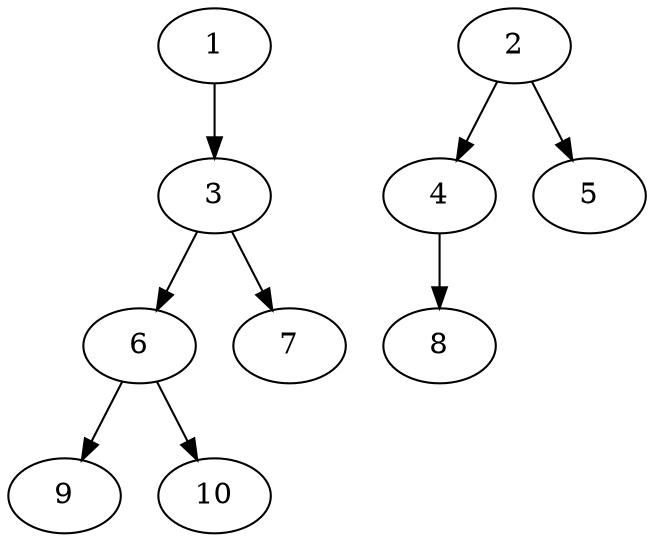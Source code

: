 // DAG automatically generated by daggen at Thu Oct  3 13:58:04 2019
// ./daggen --dot -n 10 --ccr 0.4 --fat 0.5 --regular 0.9 --density 0.6 --mindata 5242880 --maxdata 52428800 
digraph G {
  1 [size="118343680", alpha="0.13", expect_size="47337472"] 
  1 -> 3 [size ="47337472"]
  2 [size="89446400", alpha="0.02", expect_size="35778560"] 
  2 -> 4 [size ="35778560"]
  2 -> 5 [size ="35778560"]
  3 [size="48965120", alpha="0.02", expect_size="19586048"] 
  3 -> 6 [size ="19586048"]
  3 -> 7 [size ="19586048"]
  4 [size="37004800", alpha="0.11", expect_size="14801920"] 
  4 -> 8 [size ="14801920"]
  5 [size="61765120", alpha="0.07", expect_size="24706048"] 
  6 [size="80855040", alpha="0.02", expect_size="32342016"] 
  6 -> 9 [size ="32342016"]
  6 -> 10 [size ="32342016"]
  7 [size="46448640", alpha="0.18", expect_size="18579456"] 
  8 [size="81128960", alpha="0.13", expect_size="32451584"] 
  9 [size="108480000", alpha="0.07", expect_size="43392000"] 
  10 [size="37959680", alpha="0.03", expect_size="15183872"] 
}
